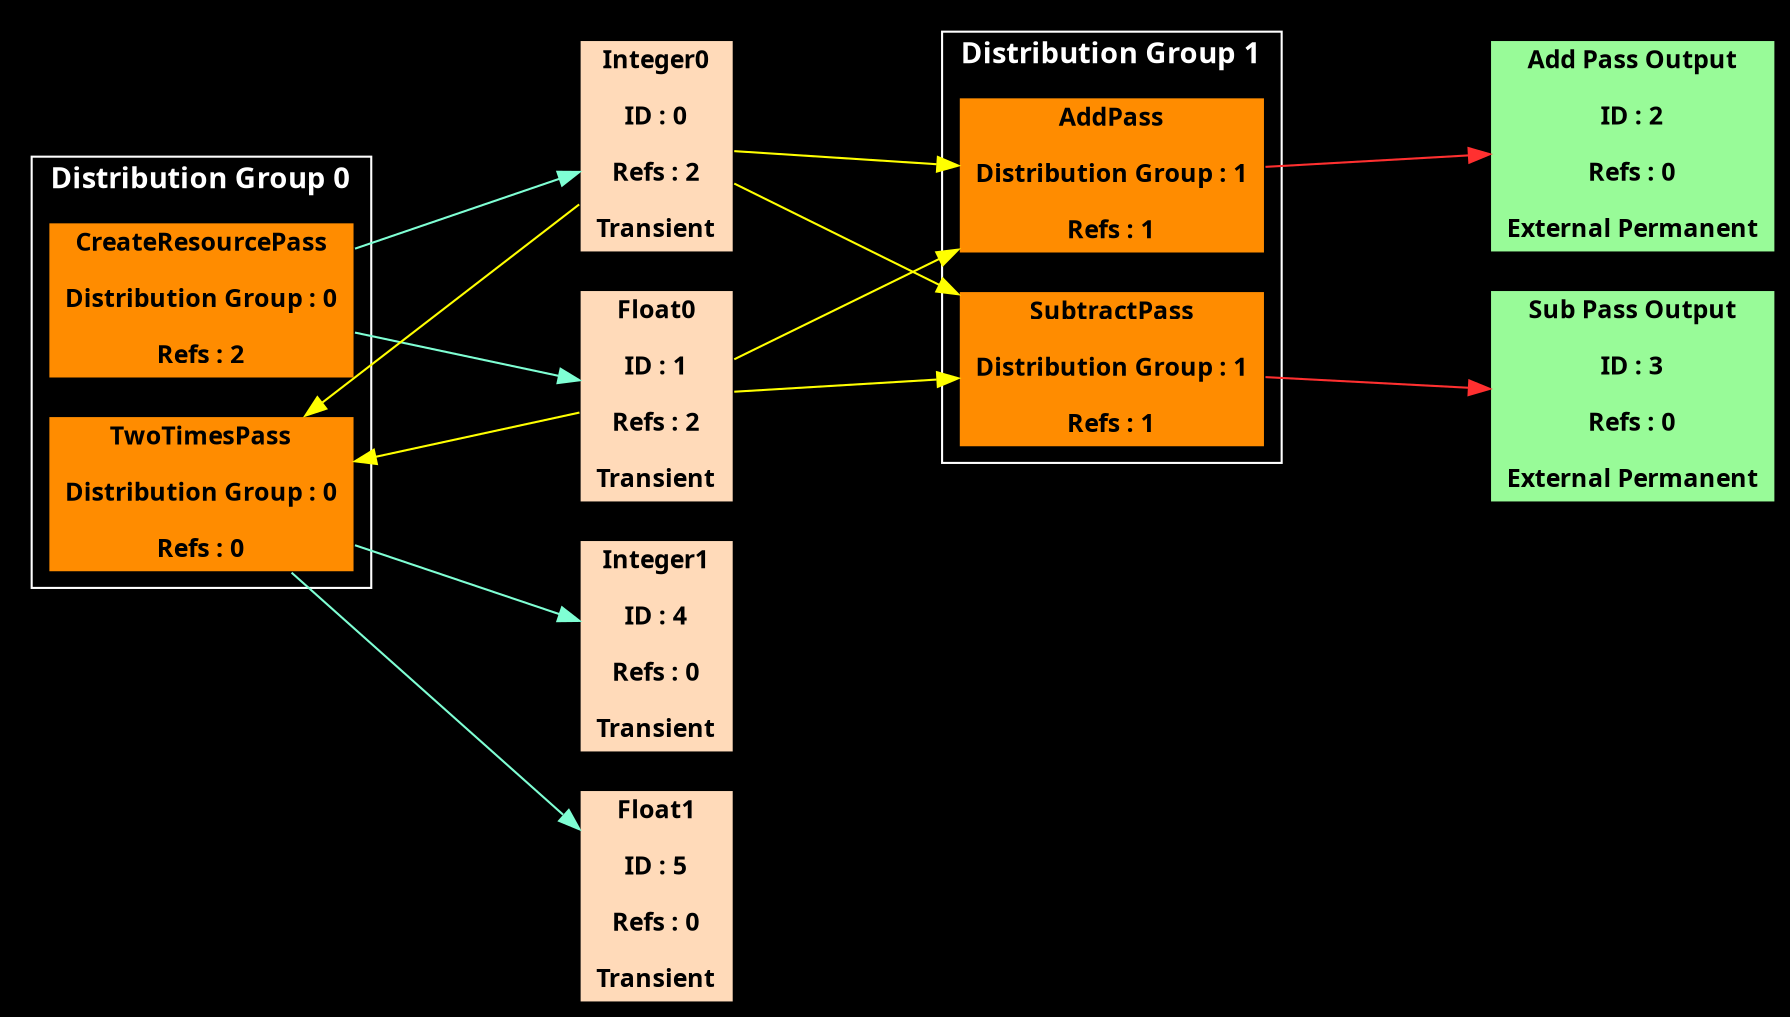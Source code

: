 digraph FrameGraph 
{
splines=false
graph [pad="0.1", nodestep="0.6", ranksep="1.5"]
rankdir = LR
bgcolor = black
node [shape=rectangle, fontname="nanumgothic bold", fontsize=12, fontcolor=black]
edge [fontname="nanumgothic bold", fontsize=12, fontcolor=white]
subgraph cluster_distribution_group0
{
label="Distribution Group 0";
fontname="nanumgothic bold";
fontcolor=white;
color=white;
"CreateResourcePass" [label="CreateResourcePass
\nDistribution Group : 0
\nRefs : 2", style=filled, fillcolor=darkorange];
"TwoTimesPass" [label="TwoTimesPass
\nDistribution Group : 0
\nRefs : 0", style=filled, fillcolor=darkorange];
}
subgraph cluster_distribution_group1
{
label="Distribution Group 1";
fontname="nanumgothic bold";
fontcolor=white;
color=white;
"AddPass" [label="AddPass
\nDistribution Group : 1
\nRefs : 1", style=filled, fillcolor=darkorange];
"SubtractPass" [label="SubtractPass
\nDistribution Group : 1
\nRefs : 1", style=filled, fillcolor=darkorange];
}
"Integer0" [label="Integer0
\nID : 0
\nRefs : 2
\nTransient", style=filled, fillcolor=peachpuff]
"Float0" [label="Float0
\nID : 1
\nRefs : 2
\nTransient", style=filled, fillcolor=peachpuff]
"Add Pass Output" [label="Add Pass Output
\nID : 2
\nRefs : 0
\nExternal Permanent", style=filled, fillcolor=palegreen]
"Sub Pass Output" [label="Sub Pass Output
\nID : 3
\nRefs : 0
\nExternal Permanent", style=filled, fillcolor=palegreen]
"Integer1" [label="Integer1
\nID : 4
\nRefs : 0
\nTransient", style=filled, fillcolor=peachpuff]
"Float1" [label="Float1
\nID : 5
\nRefs : 0
\nTransient", style=filled, fillcolor=peachpuff]
"CreateResourcePass" -> { "Integer0" "Float0" } [color=aquamarine]
"CreateResourcePass" -> { } [color=firebrick1]
"TwoTimesPass" -> { "Integer1" "Float1" } [color=aquamarine]
"TwoTimesPass" -> { } [color=firebrick1]
"AddPass" -> { } [color=aquamarine]
"AddPass" -> { "Add Pass Output" } [color=firebrick1]
"SubtractPass" -> { } [color=aquamarine]
"SubtractPass" -> { "Sub Pass Output" } [color=firebrick1]

"Integer0" -> { "AddPass" "SubtractPass" "TwoTimesPass" } [color=yellow]
"Float0" -> { "AddPass" "SubtractPass" "TwoTimesPass" } [color=yellow]
"Add Pass Output" -> { } [color=yellow]
"Sub Pass Output" -> { } [color=yellow]
"Integer1" -> { } [color=yellow]
"Float1" -> { } [color=yellow]
}